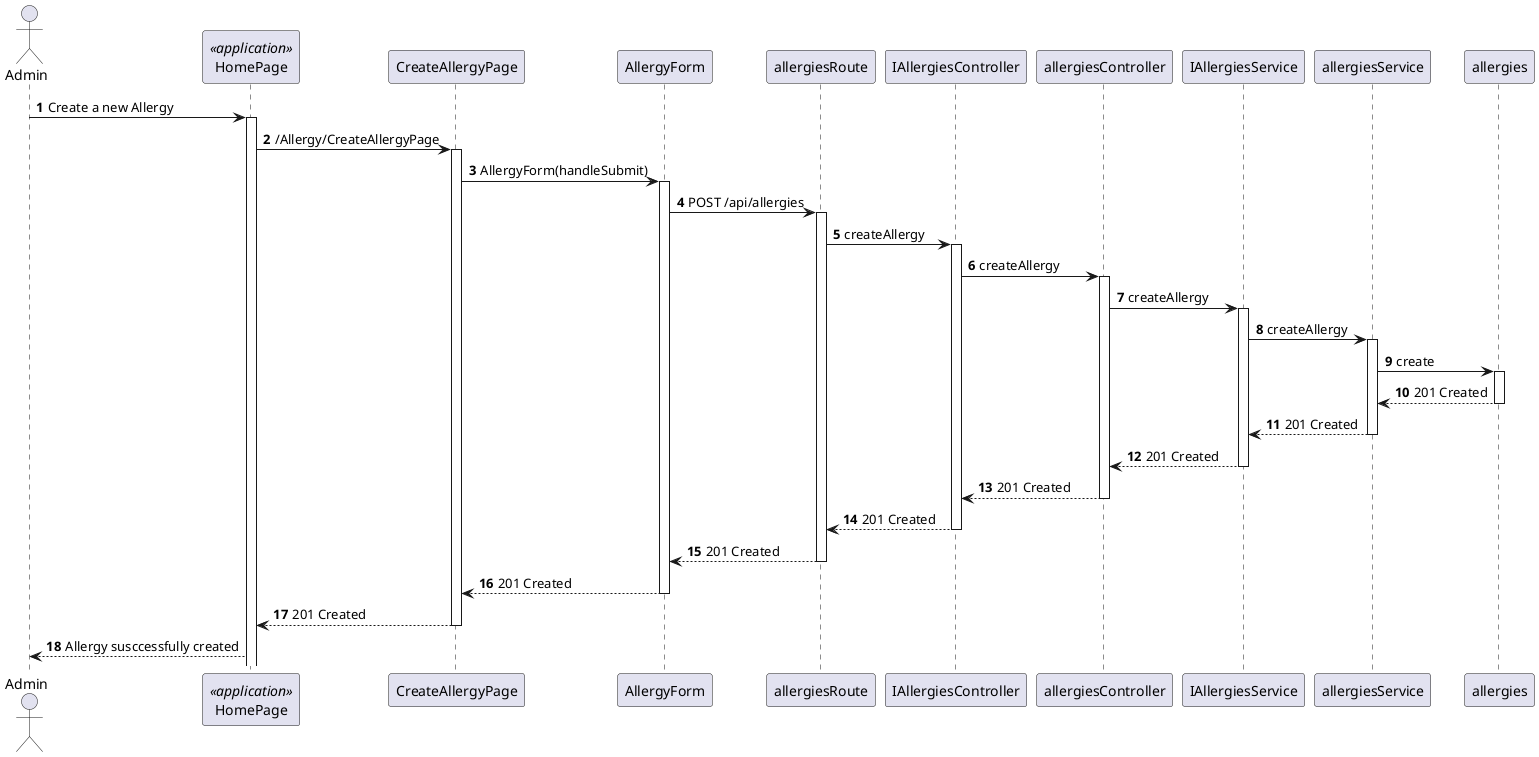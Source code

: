 @startuml
'https://plantuml.com/sequence-diagram

autonumber

actor Admin as ad
participant "HomePage" as home <<application>>
participant CreateAllergyPage as page
participant AllergyForm as form
participant allergiesRoute as route
participant IAllergiesController as con1
participant allergiesController as con2
participant IAllergiesService as ser1
participant allergiesService as ser2
participant allergies as domain


ad -> home: Create a new Allergy 
activate home 
home -> page: /Allergy/CreateAllergyPage
activate page
page -> form: AllergyForm(handleSubmit)
activate form
form -> route: POST /api/allergies
activate route
route -> con1: createAllergy
activate con1
con1 -> con2: createAllergy
activate con2
con2 -> ser1: createAllergy
activate ser1
ser1 -> ser2: createAllergy
activate ser2
ser2 -> domain: create
activate domain
domain --> ser2: 201 Created
deactivate domain
ser2 --> ser1: 201 Created
deactivate ser2
ser1 --> con2: 201 Created
deactivate ser1
con2 --> con1: 201 Created
deactivate con2
con1 --> route: 201 Created
deactivate con1
route --> form: 201 Created
deactivate route
form --> page: 201 Created
deactivate form
page --> home: 201 Created
deactivate page
home --> ad: Allergy susccessfully created





@enduml